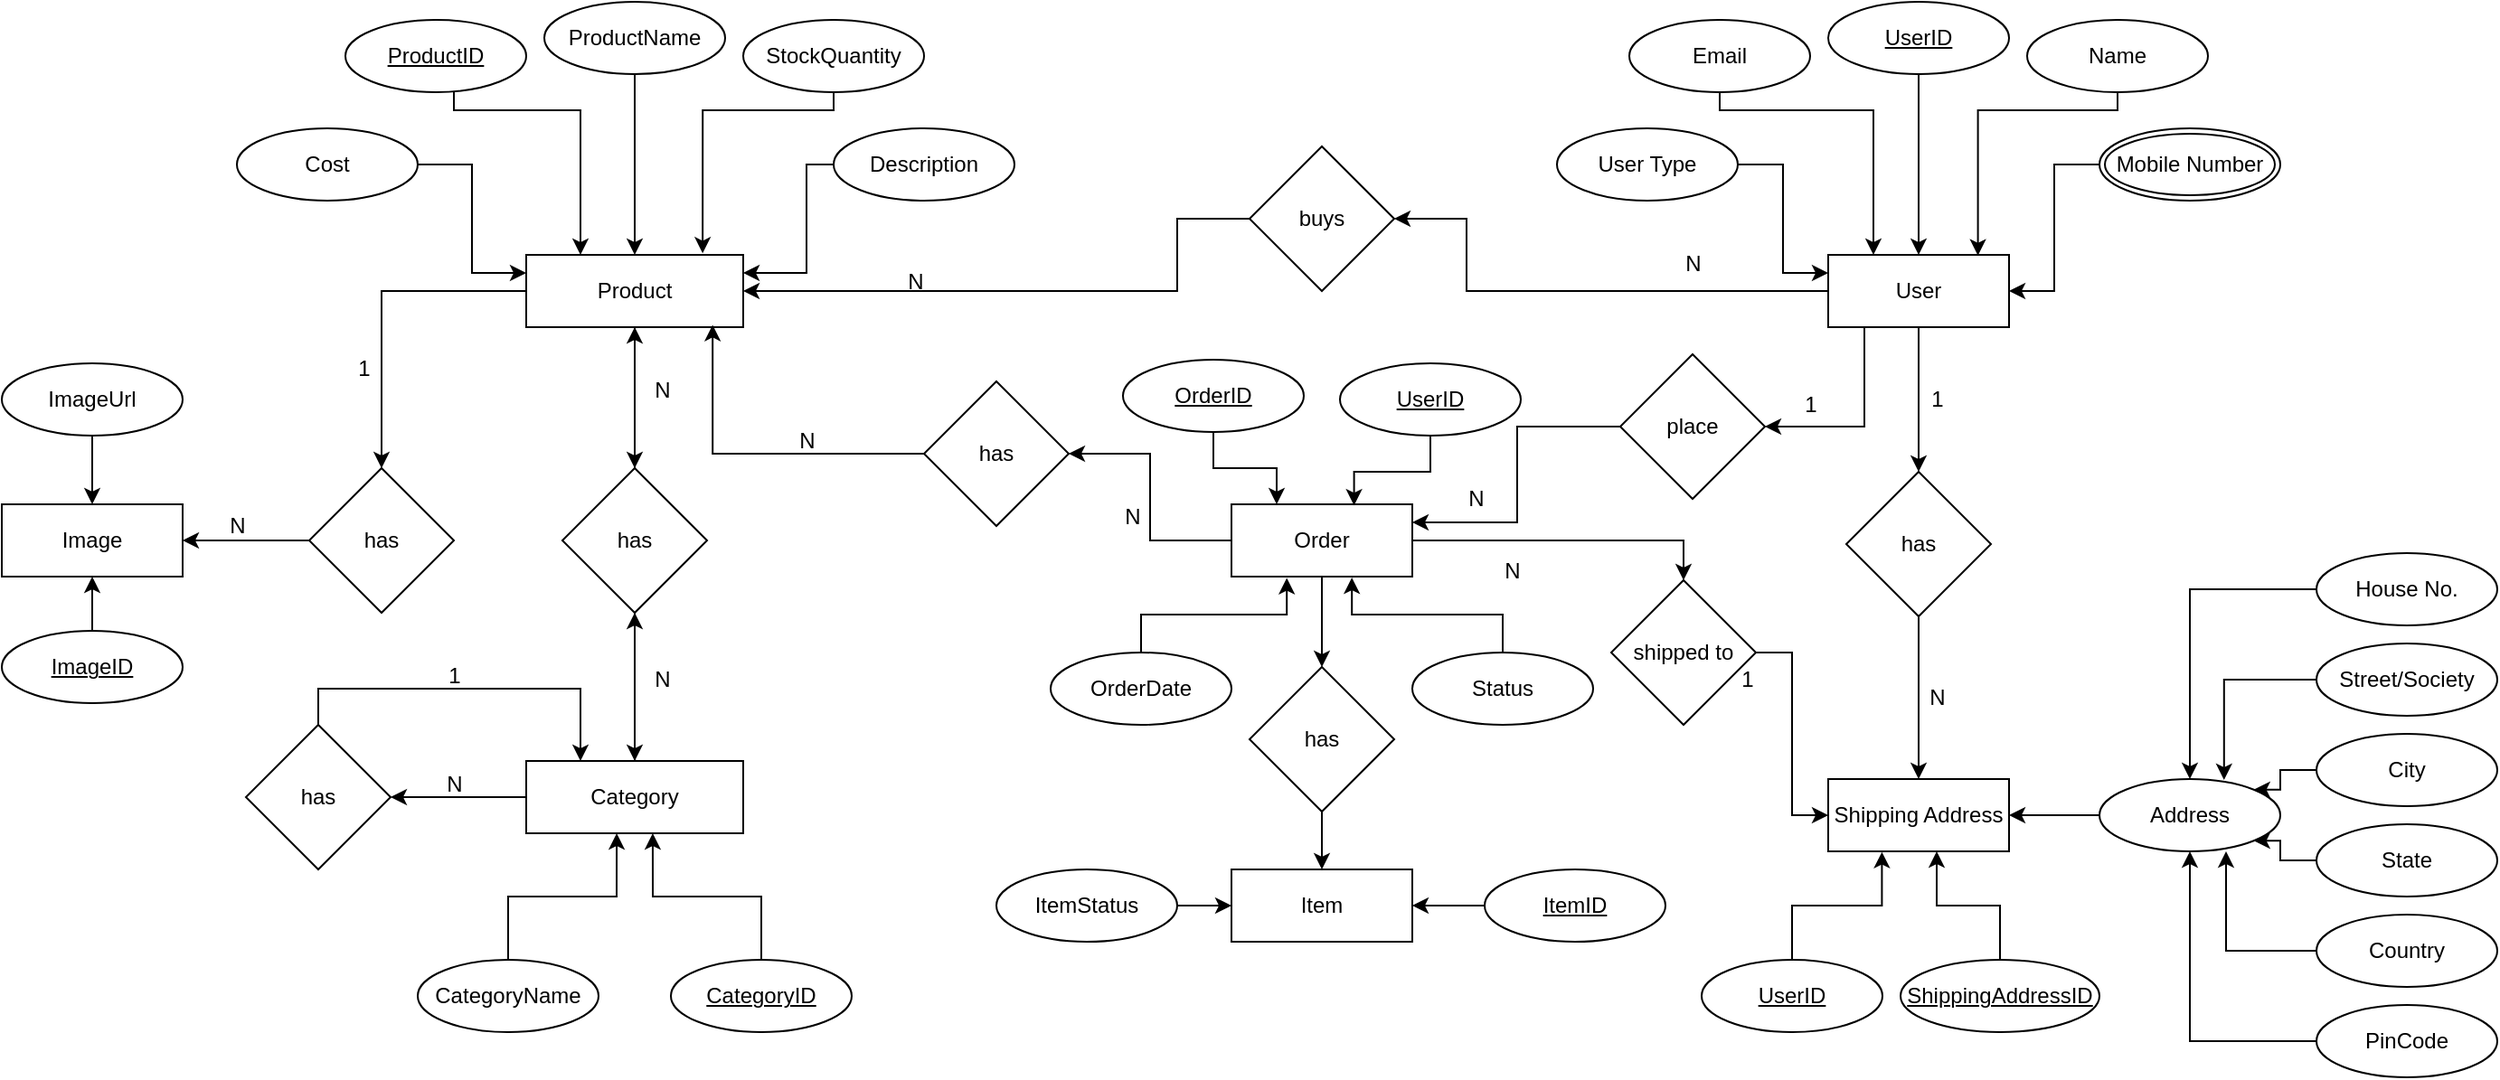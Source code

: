 <mxfile version="24.8.4">
  <diagram id="R2lEEEUBdFMjLlhIrx00" name="Page-1">
    <mxGraphModel dx="385" dy="227" grid="1" gridSize="10" guides="1" tooltips="1" connect="1" arrows="1" fold="1" page="1" pageScale="1" pageWidth="1920" pageHeight="1200" math="0" shadow="0" extFonts="Permanent Marker^https://fonts.googleapis.com/css?family=Permanent+Marker">
      <root>
        <mxCell id="0" />
        <mxCell id="1" parent="0" />
        <mxCell id="usWcbRFmrEiYkLwZVw71-122" value="" style="edgeStyle=orthogonalEdgeStyle;rounded=0;orthogonalLoop=1;jettySize=auto;html=1;" edge="1" parent="1" source="usWcbRFmrEiYkLwZVw71-2" target="usWcbRFmrEiYkLwZVw71-121">
          <mxGeometry relative="1" as="geometry" />
        </mxCell>
        <mxCell id="usWcbRFmrEiYkLwZVw71-2" value="Category" style="rounded=0;whiteSpace=wrap;html=1;" vertex="1" parent="1">
          <mxGeometry x="520" y="720" width="120" height="40" as="geometry" />
        </mxCell>
        <mxCell id="usWcbRFmrEiYkLwZVw71-14" style="edgeStyle=orthogonalEdgeStyle;rounded=0;orthogonalLoop=1;jettySize=auto;html=1;" edge="1" parent="1" source="usWcbRFmrEiYkLwZVw71-3" target="usWcbRFmrEiYkLwZVw71-4">
          <mxGeometry relative="1" as="geometry" />
        </mxCell>
        <mxCell id="usWcbRFmrEiYkLwZVw71-111" value="" style="edgeStyle=orthogonalEdgeStyle;rounded=0;orthogonalLoop=1;jettySize=auto;html=1;" edge="1" parent="1" source="usWcbRFmrEiYkLwZVw71-3" target="usWcbRFmrEiYkLwZVw71-110">
          <mxGeometry relative="1" as="geometry" />
        </mxCell>
        <mxCell id="usWcbRFmrEiYkLwZVw71-3" value="Product" style="rounded=0;whiteSpace=wrap;html=1;" vertex="1" parent="1">
          <mxGeometry x="520" y="440" width="120" height="40" as="geometry" />
        </mxCell>
        <mxCell id="usWcbRFmrEiYkLwZVw71-16" style="edgeStyle=orthogonalEdgeStyle;rounded=0;orthogonalLoop=1;jettySize=auto;html=1;" edge="1" parent="1" source="usWcbRFmrEiYkLwZVw71-4" target="usWcbRFmrEiYkLwZVw71-2">
          <mxGeometry relative="1" as="geometry" />
        </mxCell>
        <mxCell id="usWcbRFmrEiYkLwZVw71-4" value="has" style="rhombus;whiteSpace=wrap;html=1;" vertex="1" parent="1">
          <mxGeometry x="540" y="558" width="80" height="80" as="geometry" />
        </mxCell>
        <mxCell id="usWcbRFmrEiYkLwZVw71-5" value="" style="endArrow=classic;html=1;rounded=0;exitX=0.5;exitY=0;exitDx=0;exitDy=0;" edge="1" parent="1" source="usWcbRFmrEiYkLwZVw71-2" target="usWcbRFmrEiYkLwZVw71-4">
          <mxGeometry width="50" height="50" relative="1" as="geometry">
            <mxPoint x="940" y="530" as="sourcePoint" />
            <mxPoint x="990" y="480" as="targetPoint" />
            <Array as="points">
              <mxPoint x="580" y="690" />
            </Array>
          </mxGeometry>
        </mxCell>
        <mxCell id="usWcbRFmrEiYkLwZVw71-6" value="" style="endArrow=classic;html=1;rounded=0;exitX=0.5;exitY=0;exitDx=0;exitDy=0;entryX=0.5;entryY=1;entryDx=0;entryDy=0;" edge="1" parent="1" source="usWcbRFmrEiYkLwZVw71-4" target="usWcbRFmrEiYkLwZVw71-3">
          <mxGeometry width="50" height="50" relative="1" as="geometry">
            <mxPoint x="940" y="530" as="sourcePoint" />
            <mxPoint x="990" y="480" as="targetPoint" />
            <Array as="points" />
          </mxGeometry>
        </mxCell>
        <mxCell id="usWcbRFmrEiYkLwZVw71-13" style="edgeStyle=orthogonalEdgeStyle;rounded=0;orthogonalLoop=1;jettySize=auto;html=1;entryX=0.5;entryY=0;entryDx=0;entryDy=0;" edge="1" parent="1" source="usWcbRFmrEiYkLwZVw71-12" target="usWcbRFmrEiYkLwZVw71-3">
          <mxGeometry relative="1" as="geometry" />
        </mxCell>
        <mxCell id="usWcbRFmrEiYkLwZVw71-12" value="ProductName" style="ellipse;whiteSpace=wrap;html=1;align=center;" vertex="1" parent="1">
          <mxGeometry x="530" y="300" width="100" height="40" as="geometry" />
        </mxCell>
        <mxCell id="usWcbRFmrEiYkLwZVw71-20" style="edgeStyle=orthogonalEdgeStyle;rounded=0;orthogonalLoop=1;jettySize=auto;html=1;entryX=0.25;entryY=0;entryDx=0;entryDy=0;exitX=0.5;exitY=1;exitDx=0;exitDy=0;" edge="1" parent="1" source="usWcbRFmrEiYkLwZVw71-24" target="usWcbRFmrEiYkLwZVw71-3">
          <mxGeometry relative="1" as="geometry">
            <mxPoint x="480" y="339.596" as="sourcePoint" />
            <mxPoint x="610" y="410" as="targetPoint" />
            <Array as="points">
              <mxPoint x="480" y="340" />
              <mxPoint x="480" y="360" />
              <mxPoint x="550" y="360" />
            </Array>
          </mxGeometry>
        </mxCell>
        <mxCell id="usWcbRFmrEiYkLwZVw71-22" style="edgeStyle=orthogonalEdgeStyle;rounded=0;orthogonalLoop=1;jettySize=auto;html=1;entryX=0;entryY=0.25;entryDx=0;entryDy=0;" edge="1" parent="1" source="usWcbRFmrEiYkLwZVw71-21" target="usWcbRFmrEiYkLwZVw71-3">
          <mxGeometry relative="1" as="geometry" />
        </mxCell>
        <mxCell id="usWcbRFmrEiYkLwZVw71-21" value="Cost" style="ellipse;whiteSpace=wrap;html=1;align=center;" vertex="1" parent="1">
          <mxGeometry x="360" y="370" width="100" height="40" as="geometry" />
        </mxCell>
        <mxCell id="usWcbRFmrEiYkLwZVw71-23" value="CategoryName" style="ellipse;whiteSpace=wrap;html=1;align=center;" vertex="1" parent="1">
          <mxGeometry x="460" y="830" width="100" height="40" as="geometry" />
        </mxCell>
        <mxCell id="usWcbRFmrEiYkLwZVw71-24" value="ProductID" style="ellipse;whiteSpace=wrap;html=1;align=center;fontStyle=4;" vertex="1" parent="1">
          <mxGeometry x="420" y="310" width="100" height="40" as="geometry" />
        </mxCell>
        <mxCell id="usWcbRFmrEiYkLwZVw71-26" value="CategoryID" style="ellipse;whiteSpace=wrap;html=1;align=center;fontStyle=4;" vertex="1" parent="1">
          <mxGeometry x="600" y="830" width="100" height="40" as="geometry" />
        </mxCell>
        <mxCell id="usWcbRFmrEiYkLwZVw71-28" value="N" style="text;html=1;align=center;verticalAlign=middle;resizable=0;points=[];autosize=1;strokeColor=none;fillColor=none;" vertex="1" parent="1">
          <mxGeometry x="580" y="660" width="30" height="30" as="geometry" />
        </mxCell>
        <mxCell id="usWcbRFmrEiYkLwZVw71-29" value="N" style="text;html=1;align=center;verticalAlign=middle;resizable=0;points=[];autosize=1;strokeColor=none;fillColor=none;" vertex="1" parent="1">
          <mxGeometry x="580" y="500" width="30" height="30" as="geometry" />
        </mxCell>
        <mxCell id="usWcbRFmrEiYkLwZVw71-30" value="StockQuantity" style="ellipse;whiteSpace=wrap;html=1;align=center;" vertex="1" parent="1">
          <mxGeometry x="640" y="310" width="100" height="40" as="geometry" />
        </mxCell>
        <mxCell id="usWcbRFmrEiYkLwZVw71-31" style="edgeStyle=orthogonalEdgeStyle;rounded=0;orthogonalLoop=1;jettySize=auto;html=1;entryX=0.813;entryY=-0.021;entryDx=0;entryDy=0;entryPerimeter=0;" edge="1" parent="1" source="usWcbRFmrEiYkLwZVw71-30" target="usWcbRFmrEiYkLwZVw71-3">
          <mxGeometry relative="1" as="geometry">
            <Array as="points">
              <mxPoint x="690" y="360" />
              <mxPoint x="618" y="360" />
            </Array>
          </mxGeometry>
        </mxCell>
        <mxCell id="usWcbRFmrEiYkLwZVw71-35" style="edgeStyle=orthogonalEdgeStyle;rounded=0;orthogonalLoop=1;jettySize=auto;html=1;entryX=1;entryY=0.25;entryDx=0;entryDy=0;" edge="1" parent="1" source="usWcbRFmrEiYkLwZVw71-34" target="usWcbRFmrEiYkLwZVw71-3">
          <mxGeometry relative="1" as="geometry">
            <Array as="points">
              <mxPoint x="675" y="390" />
              <mxPoint x="675" y="450" />
            </Array>
          </mxGeometry>
        </mxCell>
        <mxCell id="usWcbRFmrEiYkLwZVw71-34" value="Description" style="ellipse;whiteSpace=wrap;html=1;align=center;" vertex="1" parent="1">
          <mxGeometry x="690" y="370" width="100" height="40" as="geometry" />
        </mxCell>
        <mxCell id="usWcbRFmrEiYkLwZVw71-38" style="edgeStyle=orthogonalEdgeStyle;rounded=0;orthogonalLoop=1;jettySize=auto;html=1;entryX=0.583;entryY=1;entryDx=0;entryDy=0;entryPerimeter=0;" edge="1" parent="1" source="usWcbRFmrEiYkLwZVw71-26" target="usWcbRFmrEiYkLwZVw71-2">
          <mxGeometry relative="1" as="geometry" />
        </mxCell>
        <mxCell id="usWcbRFmrEiYkLwZVw71-48" value="" style="edgeStyle=orthogonalEdgeStyle;rounded=0;orthogonalLoop=1;jettySize=auto;html=1;" edge="1" parent="1" source="usWcbRFmrEiYkLwZVw71-40" target="usWcbRFmrEiYkLwZVw71-47">
          <mxGeometry relative="1" as="geometry" />
        </mxCell>
        <mxCell id="usWcbRFmrEiYkLwZVw71-85" value="" style="edgeStyle=orthogonalEdgeStyle;rounded=0;orthogonalLoop=1;jettySize=auto;html=1;" edge="1" parent="1" source="usWcbRFmrEiYkLwZVw71-40" target="usWcbRFmrEiYkLwZVw71-84">
          <mxGeometry relative="1" as="geometry" />
        </mxCell>
        <mxCell id="usWcbRFmrEiYkLwZVw71-138" style="edgeStyle=orthogonalEdgeStyle;rounded=0;orthogonalLoop=1;jettySize=auto;html=1;entryX=0.5;entryY=0;entryDx=0;entryDy=0;" edge="1" parent="1" source="usWcbRFmrEiYkLwZVw71-40" target="usWcbRFmrEiYkLwZVw71-136">
          <mxGeometry relative="1" as="geometry" />
        </mxCell>
        <mxCell id="usWcbRFmrEiYkLwZVw71-40" value="Order" style="whiteSpace=wrap;html=1;align=center;" vertex="1" parent="1">
          <mxGeometry x="910" y="578" width="100" height="40" as="geometry" />
        </mxCell>
        <mxCell id="usWcbRFmrEiYkLwZVw71-146" style="edgeStyle=orthogonalEdgeStyle;rounded=0;orthogonalLoop=1;jettySize=auto;html=1;entryX=0.25;entryY=0;entryDx=0;entryDy=0;" edge="1" parent="1" source="usWcbRFmrEiYkLwZVw71-41" target="usWcbRFmrEiYkLwZVw71-40">
          <mxGeometry relative="1" as="geometry" />
        </mxCell>
        <mxCell id="usWcbRFmrEiYkLwZVw71-41" value="OrderID" style="ellipse;whiteSpace=wrap;html=1;align=center;fontStyle=4;" vertex="1" parent="1">
          <mxGeometry x="850" y="498" width="100" height="40" as="geometry" />
        </mxCell>
        <mxCell id="usWcbRFmrEiYkLwZVw71-43" value="Status" style="ellipse;whiteSpace=wrap;html=1;align=center;" vertex="1" parent="1">
          <mxGeometry x="1010" y="660" width="100" height="40" as="geometry" />
        </mxCell>
        <mxCell id="usWcbRFmrEiYkLwZVw71-44" style="edgeStyle=orthogonalEdgeStyle;rounded=0;orthogonalLoop=1;jettySize=auto;html=1;entryX=0.666;entryY=1.014;entryDx=0;entryDy=0;entryPerimeter=0;" edge="1" parent="1" source="usWcbRFmrEiYkLwZVw71-43" target="usWcbRFmrEiYkLwZVw71-40">
          <mxGeometry relative="1" as="geometry" />
        </mxCell>
        <mxCell id="usWcbRFmrEiYkLwZVw71-45" value="OrderDate" style="ellipse;whiteSpace=wrap;html=1;align=center;" vertex="1" parent="1">
          <mxGeometry x="810" y="660" width="100" height="40" as="geometry" />
        </mxCell>
        <mxCell id="usWcbRFmrEiYkLwZVw71-47" value="has" style="rhombus;whiteSpace=wrap;html=1;" vertex="1" parent="1">
          <mxGeometry x="740" y="510" width="80" height="80" as="geometry" />
        </mxCell>
        <mxCell id="usWcbRFmrEiYkLwZVw71-50" style="edgeStyle=orthogonalEdgeStyle;rounded=0;orthogonalLoop=1;jettySize=auto;html=1;entryX=0.859;entryY=0.968;entryDx=0;entryDy=0;entryPerimeter=0;" edge="1" parent="1" source="usWcbRFmrEiYkLwZVw71-47" target="usWcbRFmrEiYkLwZVw71-3">
          <mxGeometry relative="1" as="geometry" />
        </mxCell>
        <mxCell id="usWcbRFmrEiYkLwZVw71-51" value="N" style="text;html=1;align=center;verticalAlign=middle;resizable=0;points=[];autosize=1;strokeColor=none;fillColor=none;" vertex="1" parent="1">
          <mxGeometry x="660" y="528" width="30" height="30" as="geometry" />
        </mxCell>
        <mxCell id="usWcbRFmrEiYkLwZVw71-52" value="N" style="text;html=1;align=center;verticalAlign=middle;resizable=0;points=[];autosize=1;strokeColor=none;fillColor=none;" vertex="1" parent="1">
          <mxGeometry x="840" y="570" width="30" height="30" as="geometry" />
        </mxCell>
        <mxCell id="usWcbRFmrEiYkLwZVw71-61" value="" style="edgeStyle=orthogonalEdgeStyle;rounded=0;orthogonalLoop=1;jettySize=auto;html=1;" edge="1" parent="1" source="usWcbRFmrEiYkLwZVw71-53" target="usWcbRFmrEiYkLwZVw71-60">
          <mxGeometry relative="1" as="geometry">
            <Array as="points">
              <mxPoint x="1040" y="460" />
              <mxPoint x="1040" y="420" />
            </Array>
          </mxGeometry>
        </mxCell>
        <mxCell id="usWcbRFmrEiYkLwZVw71-68" value="" style="edgeStyle=orthogonalEdgeStyle;rounded=0;orthogonalLoop=1;jettySize=auto;html=1;" edge="1" parent="1" source="usWcbRFmrEiYkLwZVw71-53" target="usWcbRFmrEiYkLwZVw71-67">
          <mxGeometry relative="1" as="geometry" />
        </mxCell>
        <mxCell id="usWcbRFmrEiYkLwZVw71-131" style="edgeStyle=orthogonalEdgeStyle;rounded=0;orthogonalLoop=1;jettySize=auto;html=1;entryX=1;entryY=0.5;entryDx=0;entryDy=0;" edge="1" parent="1" source="usWcbRFmrEiYkLwZVw71-53" target="usWcbRFmrEiYkLwZVw71-129">
          <mxGeometry relative="1" as="geometry">
            <Array as="points">
              <mxPoint x="1260" y="535" />
            </Array>
          </mxGeometry>
        </mxCell>
        <mxCell id="usWcbRFmrEiYkLwZVw71-53" value="User" style="whiteSpace=wrap;html=1;align=center;" vertex="1" parent="1">
          <mxGeometry x="1240" y="440" width="100" height="40" as="geometry" />
        </mxCell>
        <mxCell id="usWcbRFmrEiYkLwZVw71-54" value="Name" style="ellipse;whiteSpace=wrap;html=1;align=center;" vertex="1" parent="1">
          <mxGeometry x="1350" y="310" width="100" height="40" as="geometry" />
        </mxCell>
        <mxCell id="usWcbRFmrEiYkLwZVw71-55" style="edgeStyle=orthogonalEdgeStyle;rounded=0;orthogonalLoop=1;jettySize=auto;html=1;entryX=0.828;entryY=0.009;entryDx=0;entryDy=0;entryPerimeter=0;" edge="1" parent="1" source="usWcbRFmrEiYkLwZVw71-54" target="usWcbRFmrEiYkLwZVw71-53">
          <mxGeometry relative="1" as="geometry">
            <Array as="points">
              <mxPoint x="1400" y="360" />
              <mxPoint x="1323" y="360" />
            </Array>
          </mxGeometry>
        </mxCell>
        <mxCell id="usWcbRFmrEiYkLwZVw71-57" style="edgeStyle=orthogonalEdgeStyle;rounded=0;orthogonalLoop=1;jettySize=auto;html=1;entryX=0.5;entryY=0;entryDx=0;entryDy=0;" edge="1" parent="1" source="usWcbRFmrEiYkLwZVw71-56" target="usWcbRFmrEiYkLwZVw71-53">
          <mxGeometry relative="1" as="geometry" />
        </mxCell>
        <mxCell id="usWcbRFmrEiYkLwZVw71-56" value="UserID" style="ellipse;whiteSpace=wrap;html=1;align=center;fontStyle=4;" vertex="1" parent="1">
          <mxGeometry x="1240" y="300" width="100" height="40" as="geometry" />
        </mxCell>
        <mxCell id="usWcbRFmrEiYkLwZVw71-59" style="edgeStyle=orthogonalEdgeStyle;rounded=0;orthogonalLoop=1;jettySize=auto;html=1;entryX=0.25;entryY=0;entryDx=0;entryDy=0;" edge="1" parent="1" source="usWcbRFmrEiYkLwZVw71-58" target="usWcbRFmrEiYkLwZVw71-53">
          <mxGeometry relative="1" as="geometry">
            <Array as="points">
              <mxPoint x="1180" y="360" />
              <mxPoint x="1265" y="360" />
            </Array>
          </mxGeometry>
        </mxCell>
        <mxCell id="usWcbRFmrEiYkLwZVw71-58" value="Email" style="ellipse;whiteSpace=wrap;html=1;align=center;" vertex="1" parent="1">
          <mxGeometry x="1130" y="310" width="100" height="40" as="geometry" />
        </mxCell>
        <mxCell id="usWcbRFmrEiYkLwZVw71-62" style="edgeStyle=orthogonalEdgeStyle;rounded=0;orthogonalLoop=1;jettySize=auto;html=1;entryX=1;entryY=0.75;entryDx=0;entryDy=0;movable=1;resizable=1;rotatable=1;deletable=1;editable=1;locked=0;connectable=1;exitX=0;exitY=0.5;exitDx=0;exitDy=0;" edge="1" parent="1" source="usWcbRFmrEiYkLwZVw71-60">
          <mxGeometry relative="1" as="geometry">
            <mxPoint x="920" y="390.0" as="sourcePoint" />
            <mxPoint x="640.0" y="460" as="targetPoint" />
            <Array as="points">
              <mxPoint x="880" y="420" />
              <mxPoint x="880" y="460" />
            </Array>
          </mxGeometry>
        </mxCell>
        <mxCell id="usWcbRFmrEiYkLwZVw71-60" value="buys" style="rhombus;whiteSpace=wrap;html=1;" vertex="1" parent="1">
          <mxGeometry x="920" y="380" width="80" height="80" as="geometry" />
        </mxCell>
        <mxCell id="usWcbRFmrEiYkLwZVw71-63" value="N" style="text;html=1;align=center;verticalAlign=middle;resizable=0;points=[];autosize=1;strokeColor=none;fillColor=none;" vertex="1" parent="1">
          <mxGeometry x="1150" y="430" width="30" height="30" as="geometry" />
        </mxCell>
        <mxCell id="usWcbRFmrEiYkLwZVw71-64" value="N" style="text;html=1;align=center;verticalAlign=middle;resizable=0;points=[];autosize=1;strokeColor=none;fillColor=none;" vertex="1" parent="1">
          <mxGeometry x="720" y="440" width="30" height="30" as="geometry" />
        </mxCell>
        <mxCell id="usWcbRFmrEiYkLwZVw71-65" value="Shipping Address" style="whiteSpace=wrap;html=1;align=center;" vertex="1" parent="1">
          <mxGeometry x="1240" y="730" width="100" height="40" as="geometry" />
        </mxCell>
        <mxCell id="usWcbRFmrEiYkLwZVw71-70" style="edgeStyle=orthogonalEdgeStyle;rounded=0;orthogonalLoop=1;jettySize=auto;html=1;entryX=0.5;entryY=0;entryDx=0;entryDy=0;" edge="1" parent="1" source="usWcbRFmrEiYkLwZVw71-67" target="usWcbRFmrEiYkLwZVw71-65">
          <mxGeometry relative="1" as="geometry" />
        </mxCell>
        <mxCell id="usWcbRFmrEiYkLwZVw71-67" value="has" style="rhombus;whiteSpace=wrap;html=1;" vertex="1" parent="1">
          <mxGeometry x="1250" y="560" width="80" height="80" as="geometry" />
        </mxCell>
        <mxCell id="usWcbRFmrEiYkLwZVw71-71" value="1" style="text;html=1;align=center;verticalAlign=middle;resizable=0;points=[];autosize=1;strokeColor=none;fillColor=none;" vertex="1" parent="1">
          <mxGeometry x="1285" y="505" width="30" height="30" as="geometry" />
        </mxCell>
        <mxCell id="usWcbRFmrEiYkLwZVw71-72" value="N" style="text;html=1;align=center;verticalAlign=middle;resizable=0;points=[];autosize=1;strokeColor=none;fillColor=none;" vertex="1" parent="1">
          <mxGeometry x="1285" y="670" width="30" height="30" as="geometry" />
        </mxCell>
        <mxCell id="usWcbRFmrEiYkLwZVw71-73" value="UserID" style="ellipse;whiteSpace=wrap;html=1;align=center;fontStyle=4;" vertex="1" parent="1">
          <mxGeometry x="1170" y="830" width="100" height="40" as="geometry" />
        </mxCell>
        <mxCell id="usWcbRFmrEiYkLwZVw71-76" value="ShippingAddressID" style="ellipse;whiteSpace=wrap;html=1;align=center;fontStyle=4;" vertex="1" parent="1">
          <mxGeometry x="1280" y="830" width="110" height="40" as="geometry" />
        </mxCell>
        <mxCell id="usWcbRFmrEiYkLwZVw71-77" style="edgeStyle=orthogonalEdgeStyle;rounded=0;orthogonalLoop=1;jettySize=auto;html=1;entryX=0.6;entryY=1;entryDx=0;entryDy=0;entryPerimeter=0;" edge="1" parent="1" source="usWcbRFmrEiYkLwZVw71-76" target="usWcbRFmrEiYkLwZVw71-65">
          <mxGeometry relative="1" as="geometry" />
        </mxCell>
        <mxCell id="usWcbRFmrEiYkLwZVw71-79" style="edgeStyle=orthogonalEdgeStyle;rounded=0;orthogonalLoop=1;jettySize=auto;html=1;entryX=1;entryY=0.5;entryDx=0;entryDy=0;" edge="1" parent="1" source="usWcbRFmrEiYkLwZVw71-78" target="usWcbRFmrEiYkLwZVw71-65">
          <mxGeometry relative="1" as="geometry" />
        </mxCell>
        <mxCell id="usWcbRFmrEiYkLwZVw71-78" value="Address" style="ellipse;whiteSpace=wrap;html=1;align=center;" vertex="1" parent="1">
          <mxGeometry x="1390" y="730" width="100" height="40" as="geometry" />
        </mxCell>
        <mxCell id="usWcbRFmrEiYkLwZVw71-80" style="edgeStyle=orthogonalEdgeStyle;rounded=0;orthogonalLoop=1;jettySize=auto;html=1;entryX=0.297;entryY=1.008;entryDx=0;entryDy=0;entryPerimeter=0;" edge="1" parent="1" source="usWcbRFmrEiYkLwZVw71-73" target="usWcbRFmrEiYkLwZVw71-65">
          <mxGeometry relative="1" as="geometry" />
        </mxCell>
        <mxCell id="usWcbRFmrEiYkLwZVw71-86" style="edgeStyle=orthogonalEdgeStyle;rounded=0;orthogonalLoop=1;jettySize=auto;html=1;entryX=0;entryY=0.5;entryDx=0;entryDy=0;" edge="1" parent="1" source="usWcbRFmrEiYkLwZVw71-84" target="usWcbRFmrEiYkLwZVw71-65">
          <mxGeometry relative="1" as="geometry" />
        </mxCell>
        <mxCell id="usWcbRFmrEiYkLwZVw71-84" value="shipped to" style="rhombus;whiteSpace=wrap;html=1;" vertex="1" parent="1">
          <mxGeometry x="1120" y="620" width="80" height="80" as="geometry" />
        </mxCell>
        <mxCell id="usWcbRFmrEiYkLwZVw71-93" style="edgeStyle=orthogonalEdgeStyle;rounded=0;orthogonalLoop=1;jettySize=auto;html=1;entryX=0.5;entryY=0;entryDx=0;entryDy=0;" edge="1" parent="1" source="usWcbRFmrEiYkLwZVw71-87" target="usWcbRFmrEiYkLwZVw71-78">
          <mxGeometry relative="1" as="geometry" />
        </mxCell>
        <mxCell id="usWcbRFmrEiYkLwZVw71-87" value="House No." style="ellipse;whiteSpace=wrap;html=1;align=center;" vertex="1" parent="1">
          <mxGeometry x="1510" y="605" width="100" height="40" as="geometry" />
        </mxCell>
        <mxCell id="usWcbRFmrEiYkLwZVw71-88" value="Street/Society" style="ellipse;whiteSpace=wrap;html=1;align=center;" vertex="1" parent="1">
          <mxGeometry x="1510" y="655" width="100" height="40" as="geometry" />
        </mxCell>
        <mxCell id="usWcbRFmrEiYkLwZVw71-95" style="edgeStyle=orthogonalEdgeStyle;rounded=0;orthogonalLoop=1;jettySize=auto;html=1;entryX=1;entryY=0;entryDx=0;entryDy=0;" edge="1" parent="1" source="usWcbRFmrEiYkLwZVw71-89" target="usWcbRFmrEiYkLwZVw71-78">
          <mxGeometry relative="1" as="geometry" />
        </mxCell>
        <mxCell id="usWcbRFmrEiYkLwZVw71-89" value="City" style="ellipse;whiteSpace=wrap;html=1;align=center;" vertex="1" parent="1">
          <mxGeometry x="1510" y="705" width="100" height="40" as="geometry" />
        </mxCell>
        <mxCell id="usWcbRFmrEiYkLwZVw71-96" style="edgeStyle=orthogonalEdgeStyle;rounded=0;orthogonalLoop=1;jettySize=auto;html=1;entryX=1;entryY=1;entryDx=0;entryDy=0;" edge="1" parent="1" source="usWcbRFmrEiYkLwZVw71-90" target="usWcbRFmrEiYkLwZVw71-78">
          <mxGeometry relative="1" as="geometry" />
        </mxCell>
        <mxCell id="usWcbRFmrEiYkLwZVw71-90" value="State" style="ellipse;whiteSpace=wrap;html=1;align=center;" vertex="1" parent="1">
          <mxGeometry x="1510" y="755" width="100" height="40" as="geometry" />
        </mxCell>
        <mxCell id="usWcbRFmrEiYkLwZVw71-91" value="Country" style="ellipse;whiteSpace=wrap;html=1;align=center;" vertex="1" parent="1">
          <mxGeometry x="1510" y="805" width="100" height="40" as="geometry" />
        </mxCell>
        <mxCell id="usWcbRFmrEiYkLwZVw71-99" style="edgeStyle=orthogonalEdgeStyle;rounded=0;orthogonalLoop=1;jettySize=auto;html=1;entryX=0.5;entryY=1;entryDx=0;entryDy=0;" edge="1" parent="1" source="usWcbRFmrEiYkLwZVw71-92" target="usWcbRFmrEiYkLwZVw71-78">
          <mxGeometry relative="1" as="geometry" />
        </mxCell>
        <mxCell id="usWcbRFmrEiYkLwZVw71-92" value="PinCode" style="ellipse;whiteSpace=wrap;html=1;align=center;" vertex="1" parent="1">
          <mxGeometry x="1510" y="855" width="100" height="40" as="geometry" />
        </mxCell>
        <mxCell id="usWcbRFmrEiYkLwZVw71-94" style="edgeStyle=orthogonalEdgeStyle;rounded=0;orthogonalLoop=1;jettySize=auto;html=1;entryX=0.689;entryY=0.012;entryDx=0;entryDy=0;entryPerimeter=0;" edge="1" parent="1" source="usWcbRFmrEiYkLwZVw71-88" target="usWcbRFmrEiYkLwZVw71-78">
          <mxGeometry relative="1" as="geometry" />
        </mxCell>
        <mxCell id="usWcbRFmrEiYkLwZVw71-97" style="edgeStyle=orthogonalEdgeStyle;rounded=0;orthogonalLoop=1;jettySize=auto;html=1;entryX=0.7;entryY=1;entryDx=0;entryDy=0;entryPerimeter=0;" edge="1" parent="1" source="usWcbRFmrEiYkLwZVw71-91" target="usWcbRFmrEiYkLwZVw71-78">
          <mxGeometry relative="1" as="geometry" />
        </mxCell>
        <mxCell id="usWcbRFmrEiYkLwZVw71-102" style="edgeStyle=orthogonalEdgeStyle;rounded=0;orthogonalLoop=1;jettySize=auto;html=1;entryX=1;entryY=0.5;entryDx=0;entryDy=0;" edge="1" parent="1" source="usWcbRFmrEiYkLwZVw71-101" target="usWcbRFmrEiYkLwZVw71-53">
          <mxGeometry relative="1" as="geometry" />
        </mxCell>
        <mxCell id="usWcbRFmrEiYkLwZVw71-101" value="Mobile Number" style="ellipse;shape=doubleEllipse;margin=3;whiteSpace=wrap;html=1;align=center;" vertex="1" parent="1">
          <mxGeometry x="1390" y="370" width="100" height="40" as="geometry" />
        </mxCell>
        <mxCell id="usWcbRFmrEiYkLwZVw71-104" style="edgeStyle=orthogonalEdgeStyle;rounded=0;orthogonalLoop=1;jettySize=auto;html=1;entryX=0;entryY=0.25;entryDx=0;entryDy=0;" edge="1" parent="1" source="usWcbRFmrEiYkLwZVw71-103" target="usWcbRFmrEiYkLwZVw71-53">
          <mxGeometry relative="1" as="geometry" />
        </mxCell>
        <mxCell id="usWcbRFmrEiYkLwZVw71-103" value="User Type" style="ellipse;whiteSpace=wrap;html=1;align=center;" vertex="1" parent="1">
          <mxGeometry x="1090" y="370" width="100" height="40" as="geometry" />
        </mxCell>
        <mxCell id="usWcbRFmrEiYkLwZVw71-105" value="N" style="text;html=1;align=center;verticalAlign=middle;resizable=0;points=[];autosize=1;strokeColor=none;fillColor=none;" vertex="1" parent="1">
          <mxGeometry x="1050" y="600" width="30" height="30" as="geometry" />
        </mxCell>
        <mxCell id="usWcbRFmrEiYkLwZVw71-106" value="1" style="text;html=1;align=center;verticalAlign=middle;resizable=0;points=[];autosize=1;strokeColor=none;fillColor=none;" vertex="1" parent="1">
          <mxGeometry x="1180" y="660" width="30" height="30" as="geometry" />
        </mxCell>
        <mxCell id="usWcbRFmrEiYkLwZVw71-108" value="Image" style="whiteSpace=wrap;html=1;align=center;" vertex="1" parent="1">
          <mxGeometry x="230" y="578" width="100" height="40" as="geometry" />
        </mxCell>
        <mxCell id="usWcbRFmrEiYkLwZVw71-114" style="edgeStyle=orthogonalEdgeStyle;rounded=0;orthogonalLoop=1;jettySize=auto;html=1;entryX=1;entryY=0.5;entryDx=0;entryDy=0;" edge="1" parent="1" source="usWcbRFmrEiYkLwZVw71-110" target="usWcbRFmrEiYkLwZVw71-108">
          <mxGeometry relative="1" as="geometry" />
        </mxCell>
        <mxCell id="usWcbRFmrEiYkLwZVw71-110" value="has" style="rhombus;whiteSpace=wrap;html=1;rounded=0;" vertex="1" parent="1">
          <mxGeometry x="400" y="558" width="80" height="80" as="geometry" />
        </mxCell>
        <mxCell id="usWcbRFmrEiYkLwZVw71-115" value="1" style="text;html=1;align=center;verticalAlign=middle;resizable=0;points=[];autosize=1;strokeColor=none;fillColor=none;" vertex="1" parent="1">
          <mxGeometry x="415" y="488" width="30" height="30" as="geometry" />
        </mxCell>
        <mxCell id="usWcbRFmrEiYkLwZVw71-116" value="N" style="text;html=1;align=center;verticalAlign=middle;resizable=0;points=[];autosize=1;strokeColor=none;fillColor=none;" vertex="1" parent="1">
          <mxGeometry x="345" y="575" width="30" height="30" as="geometry" />
        </mxCell>
        <mxCell id="usWcbRFmrEiYkLwZVw71-118" style="edgeStyle=orthogonalEdgeStyle;rounded=0;orthogonalLoop=1;jettySize=auto;html=1;entryX=0.5;entryY=0;entryDx=0;entryDy=0;" edge="1" parent="1" source="usWcbRFmrEiYkLwZVw71-117" target="usWcbRFmrEiYkLwZVw71-108">
          <mxGeometry relative="1" as="geometry" />
        </mxCell>
        <mxCell id="usWcbRFmrEiYkLwZVw71-117" value="ImageUrl" style="ellipse;whiteSpace=wrap;html=1;align=center;" vertex="1" parent="1">
          <mxGeometry x="230" y="500" width="100" height="40" as="geometry" />
        </mxCell>
        <mxCell id="usWcbRFmrEiYkLwZVw71-157" style="edgeStyle=orthogonalEdgeStyle;rounded=0;orthogonalLoop=1;jettySize=auto;html=1;entryX=0.5;entryY=1;entryDx=0;entryDy=0;" edge="1" parent="1" source="usWcbRFmrEiYkLwZVw71-119" target="usWcbRFmrEiYkLwZVw71-108">
          <mxGeometry relative="1" as="geometry" />
        </mxCell>
        <mxCell id="usWcbRFmrEiYkLwZVw71-119" value="ImageID" style="ellipse;whiteSpace=wrap;html=1;align=center;fontStyle=4;" vertex="1" parent="1">
          <mxGeometry x="230" y="648" width="100" height="40" as="geometry" />
        </mxCell>
        <mxCell id="usWcbRFmrEiYkLwZVw71-123" style="edgeStyle=orthogonalEdgeStyle;rounded=0;orthogonalLoop=1;jettySize=auto;html=1;entryX=0.25;entryY=0;entryDx=0;entryDy=0;exitX=0.5;exitY=0;exitDx=0;exitDy=0;" edge="1" parent="1" source="usWcbRFmrEiYkLwZVw71-121" target="usWcbRFmrEiYkLwZVw71-2">
          <mxGeometry relative="1" as="geometry">
            <Array as="points">
              <mxPoint x="405" y="680" />
              <mxPoint x="550" y="680" />
            </Array>
          </mxGeometry>
        </mxCell>
        <mxCell id="usWcbRFmrEiYkLwZVw71-121" value="has" style="rhombus;whiteSpace=wrap;html=1;rounded=0;" vertex="1" parent="1">
          <mxGeometry x="365" y="700" width="80" height="80" as="geometry" />
        </mxCell>
        <mxCell id="usWcbRFmrEiYkLwZVw71-124" value="N" style="text;html=1;align=center;verticalAlign=middle;resizable=0;points=[];autosize=1;strokeColor=none;fillColor=none;" vertex="1" parent="1">
          <mxGeometry x="465" y="718" width="30" height="30" as="geometry" />
        </mxCell>
        <mxCell id="usWcbRFmrEiYkLwZVw71-125" value="1" style="text;html=1;align=center;verticalAlign=middle;resizable=0;points=[];autosize=1;strokeColor=none;fillColor=none;" vertex="1" parent="1">
          <mxGeometry x="465" y="658" width="30" height="30" as="geometry" />
        </mxCell>
        <mxCell id="usWcbRFmrEiYkLwZVw71-132" style="edgeStyle=orthogonalEdgeStyle;rounded=0;orthogonalLoop=1;jettySize=auto;html=1;entryX=1;entryY=0.25;entryDx=0;entryDy=0;" edge="1" parent="1" source="usWcbRFmrEiYkLwZVw71-129" target="usWcbRFmrEiYkLwZVw71-40">
          <mxGeometry relative="1" as="geometry">
            <Array as="points">
              <mxPoint x="1068" y="535" />
              <mxPoint x="1068" y="588" />
            </Array>
          </mxGeometry>
        </mxCell>
        <mxCell id="usWcbRFmrEiYkLwZVw71-129" value="place" style="rhombus;whiteSpace=wrap;html=1;" vertex="1" parent="1">
          <mxGeometry x="1125" y="495" width="80" height="80" as="geometry" />
        </mxCell>
        <mxCell id="usWcbRFmrEiYkLwZVw71-133" value="1" style="text;html=1;align=center;verticalAlign=middle;resizable=0;points=[];autosize=1;strokeColor=none;fillColor=none;" vertex="1" parent="1">
          <mxGeometry x="1215" y="508" width="30" height="30" as="geometry" />
        </mxCell>
        <mxCell id="usWcbRFmrEiYkLwZVw71-134" value="N" style="text;html=1;align=center;verticalAlign=middle;resizable=0;points=[];autosize=1;strokeColor=none;fillColor=none;" vertex="1" parent="1">
          <mxGeometry x="1030" y="560" width="30" height="30" as="geometry" />
        </mxCell>
        <mxCell id="usWcbRFmrEiYkLwZVw71-141" style="edgeStyle=orthogonalEdgeStyle;rounded=0;orthogonalLoop=1;jettySize=auto;html=1;entryX=0.5;entryY=0;entryDx=0;entryDy=0;" edge="1" parent="1" source="usWcbRFmrEiYkLwZVw71-136" target="usWcbRFmrEiYkLwZVw71-140">
          <mxGeometry relative="1" as="geometry" />
        </mxCell>
        <mxCell id="usWcbRFmrEiYkLwZVw71-136" value="has" style="rhombus;whiteSpace=wrap;html=1;" vertex="1" parent="1">
          <mxGeometry x="920" y="668" width="80" height="80" as="geometry" />
        </mxCell>
        <mxCell id="usWcbRFmrEiYkLwZVw71-137" style="edgeStyle=orthogonalEdgeStyle;rounded=0;orthogonalLoop=1;jettySize=auto;html=1;entryX=0.306;entryY=1.019;entryDx=0;entryDy=0;entryPerimeter=0;" edge="1" parent="1" source="usWcbRFmrEiYkLwZVw71-45" target="usWcbRFmrEiYkLwZVw71-40">
          <mxGeometry relative="1" as="geometry" />
        </mxCell>
        <mxCell id="usWcbRFmrEiYkLwZVw71-140" value="Item" style="whiteSpace=wrap;html=1;align=center;" vertex="1" parent="1">
          <mxGeometry x="910" y="780" width="100" height="40" as="geometry" />
        </mxCell>
        <mxCell id="usWcbRFmrEiYkLwZVw71-143" style="edgeStyle=orthogonalEdgeStyle;rounded=0;orthogonalLoop=1;jettySize=auto;html=1;entryX=0;entryY=0.5;entryDx=0;entryDy=0;" edge="1" parent="1" source="usWcbRFmrEiYkLwZVw71-142" target="usWcbRFmrEiYkLwZVw71-140">
          <mxGeometry relative="1" as="geometry" />
        </mxCell>
        <mxCell id="usWcbRFmrEiYkLwZVw71-142" value="ItemStatus" style="ellipse;whiteSpace=wrap;html=1;align=center;" vertex="1" parent="1">
          <mxGeometry x="780" y="780" width="100" height="40" as="geometry" />
        </mxCell>
        <mxCell id="usWcbRFmrEiYkLwZVw71-145" style="edgeStyle=orthogonalEdgeStyle;rounded=0;orthogonalLoop=1;jettySize=auto;html=1;entryX=1;entryY=0.5;entryDx=0;entryDy=0;" edge="1" parent="1" source="usWcbRFmrEiYkLwZVw71-144" target="usWcbRFmrEiYkLwZVw71-140">
          <mxGeometry relative="1" as="geometry" />
        </mxCell>
        <mxCell id="usWcbRFmrEiYkLwZVw71-144" value="ItemID" style="ellipse;whiteSpace=wrap;html=1;align=center;fontStyle=4;" vertex="1" parent="1">
          <mxGeometry x="1050" y="780" width="100" height="40" as="geometry" />
        </mxCell>
        <mxCell id="usWcbRFmrEiYkLwZVw71-147" value="UserID" style="ellipse;whiteSpace=wrap;html=1;align=center;fontStyle=4;" vertex="1" parent="1">
          <mxGeometry x="970" y="500" width="100" height="40" as="geometry" />
        </mxCell>
        <mxCell id="usWcbRFmrEiYkLwZVw71-148" style="edgeStyle=orthogonalEdgeStyle;rounded=0;orthogonalLoop=1;jettySize=auto;html=1;entryX=0.678;entryY=0.015;entryDx=0;entryDy=0;entryPerimeter=0;" edge="1" parent="1" source="usWcbRFmrEiYkLwZVw71-147" target="usWcbRFmrEiYkLwZVw71-40">
          <mxGeometry relative="1" as="geometry" />
        </mxCell>
        <mxCell id="usWcbRFmrEiYkLwZVw71-158" style="edgeStyle=orthogonalEdgeStyle;rounded=0;orthogonalLoop=1;jettySize=auto;html=1;entryX=0.417;entryY=1;entryDx=0;entryDy=0;entryPerimeter=0;" edge="1" parent="1" source="usWcbRFmrEiYkLwZVw71-23" target="usWcbRFmrEiYkLwZVw71-2">
          <mxGeometry relative="1" as="geometry" />
        </mxCell>
      </root>
    </mxGraphModel>
  </diagram>
</mxfile>
